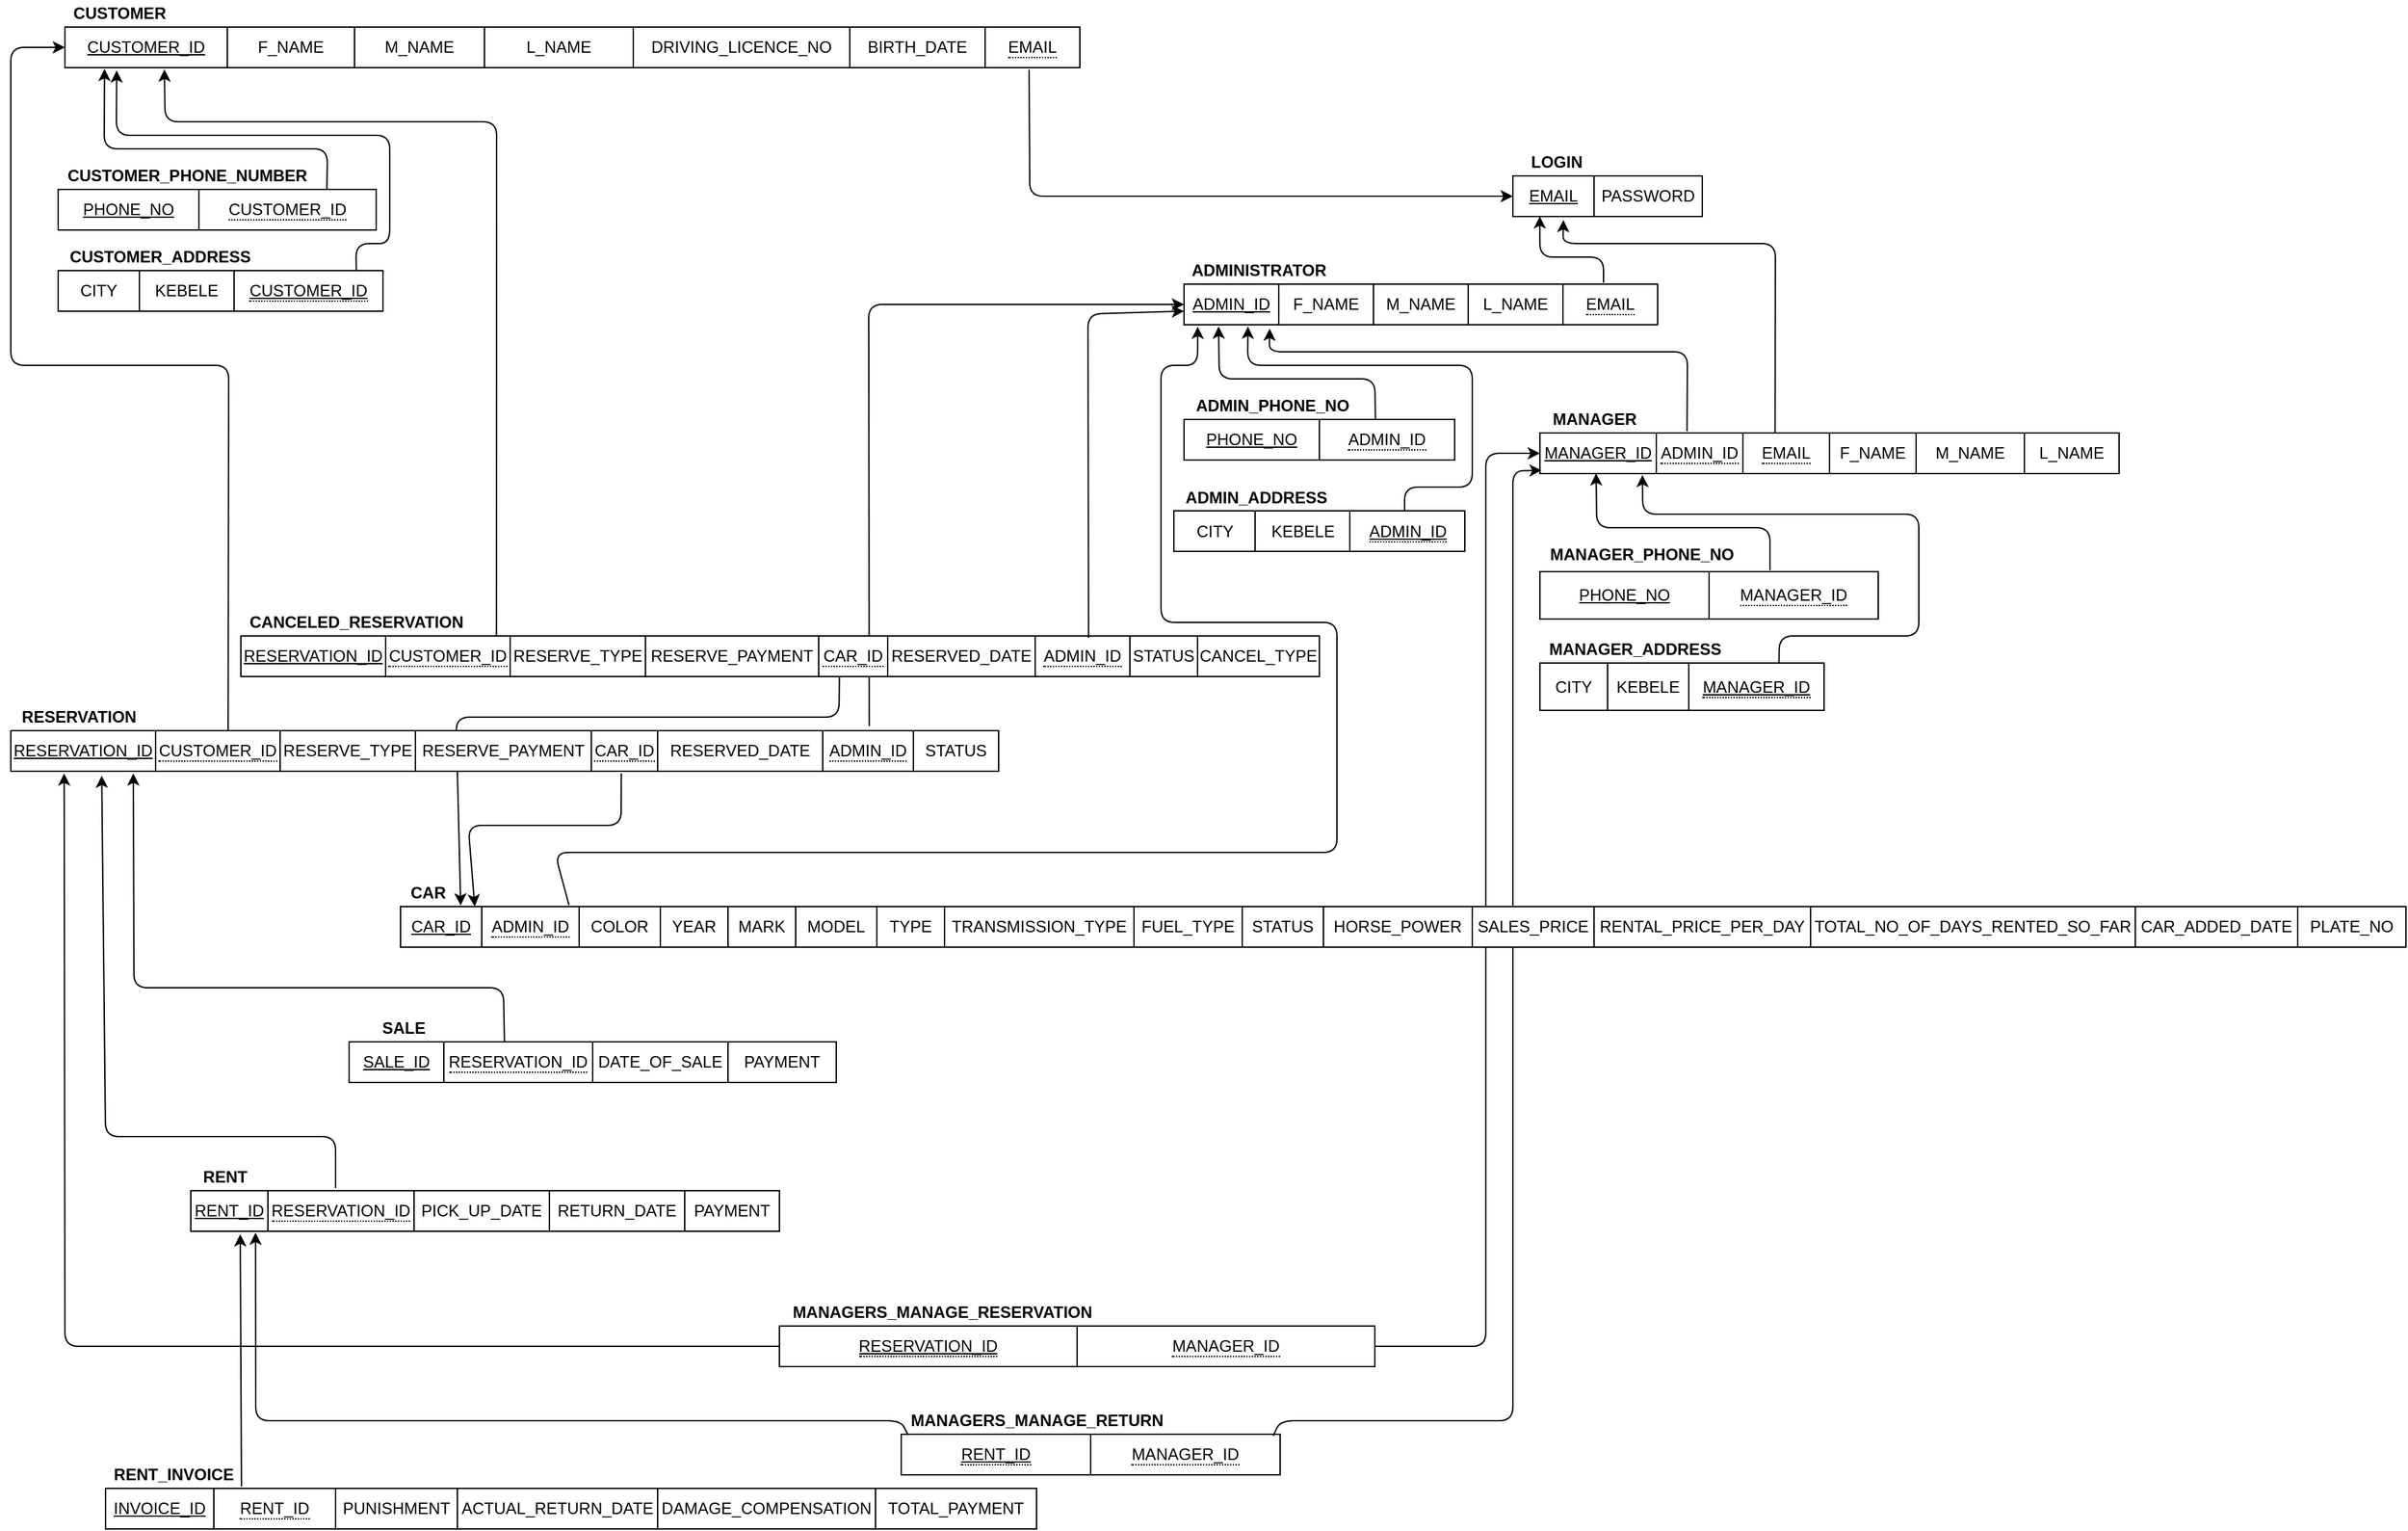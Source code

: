 <mxfile version="13.9.9" type="device"><diagram id="F3ewGoXLc8jeO-mtlpuX" name="Page-1"><mxGraphModel dx="1878" dy="470" grid="1" gridSize="10" guides="1" tooltips="1" connect="1" arrows="1" fold="1" page="1" pageScale="1" pageWidth="850" pageHeight="1100" math="0" shadow="0"><root><mxCell id="0"/><mxCell id="1" parent="0"/><mxCell id="8SKA4kLUU7g8WUAIzSgZ-2" value="" style="shape=table;html=1;whiteSpace=wrap;startSize=0;container=1;collapsible=0;childLayout=tableLayout;" parent="1" vertex="1"><mxGeometry x="-280" y="100" width="750" height="30" as="geometry"/></mxCell><mxCell id="8SKA4kLUU7g8WUAIzSgZ-3" value="" style="shape=partialRectangle;html=1;whiteSpace=wrap;collapsible=0;dropTarget=0;pointerEvents=0;fillColor=none;top=0;left=0;bottom=0;right=0;points=[[0,0.5],[1,0.5]];portConstraint=eastwest;" parent="8SKA4kLUU7g8WUAIzSgZ-2" vertex="1"><mxGeometry width="750" height="30" as="geometry"/></mxCell><mxCell id="8SKA4kLUU7g8WUAIzSgZ-4" value="&lt;u&gt;CUSTOMER_ID&lt;/u&gt;" style="shape=partialRectangle;html=1;whiteSpace=wrap;connectable=0;overflow=hidden;fillColor=none;top=0;left=0;bottom=0;right=0;" parent="8SKA4kLUU7g8WUAIzSgZ-3" vertex="1"><mxGeometry width="120" height="30" as="geometry"/></mxCell><mxCell id="8SKA4kLUU7g8WUAIzSgZ-5" value="F_NAME" style="shape=partialRectangle;html=1;whiteSpace=wrap;connectable=0;overflow=hidden;fillColor=none;top=0;left=0;bottom=0;right=0;" parent="8SKA4kLUU7g8WUAIzSgZ-3" vertex="1"><mxGeometry x="120" width="94" height="30" as="geometry"/></mxCell><mxCell id="8SKA4kLUU7g8WUAIzSgZ-6" value="M_NAME" style="shape=partialRectangle;html=1;whiteSpace=wrap;connectable=0;overflow=hidden;fillColor=none;top=0;left=0;bottom=0;right=0;" parent="8SKA4kLUU7g8WUAIzSgZ-3" vertex="1"><mxGeometry x="214" width="96" height="30" as="geometry"/></mxCell><mxCell id="8SKA4kLUU7g8WUAIzSgZ-7" value="L_NAME" style="shape=partialRectangle;html=1;whiteSpace=wrap;connectable=0;overflow=hidden;fillColor=none;top=0;left=0;bottom=0;right=0;" parent="8SKA4kLUU7g8WUAIzSgZ-3" vertex="1"><mxGeometry x="310" width="110" height="30" as="geometry"/></mxCell><mxCell id="8SKA4kLUU7g8WUAIzSgZ-8" value="DRIVING_LICENCE_NO" style="shape=partialRectangle;html=1;whiteSpace=wrap;connectable=0;overflow=hidden;fillColor=none;top=0;left=0;bottom=0;right=0;" parent="8SKA4kLUU7g8WUAIzSgZ-3" vertex="1"><mxGeometry x="420" width="160" height="30" as="geometry"/></mxCell><mxCell id="8SKA4kLUU7g8WUAIzSgZ-9" value="BIRTH_DATE" style="shape=partialRectangle;html=1;whiteSpace=wrap;connectable=0;overflow=hidden;fillColor=none;top=0;left=0;bottom=0;right=0;" parent="8SKA4kLUU7g8WUAIzSgZ-3" vertex="1"><mxGeometry x="580" width="100" height="30" as="geometry"/></mxCell><mxCell id="8SKA4kLUU7g8WUAIzSgZ-10" value="&lt;div style=&quot;border-bottom: 1px dotted black&quot;&gt;EMAIL&lt;/div&gt;" style="shape=partialRectangle;html=1;whiteSpace=wrap;connectable=0;overflow=hidden;fillColor=none;top=0;left=0;bottom=0;right=0;" parent="8SKA4kLUU7g8WUAIzSgZ-3" vertex="1"><mxGeometry x="680" width="70" height="30" as="geometry"/></mxCell><mxCell id="8SKA4kLUU7g8WUAIzSgZ-12" value="&lt;b&gt;CUSTOMER&lt;/b&gt;" style="text;html=1;align=center;verticalAlign=middle;resizable=0;points=[];autosize=1;" parent="1" vertex="1"><mxGeometry x="-280" y="80" width="80" height="20" as="geometry"/></mxCell><mxCell id="8SKA4kLUU7g8WUAIzSgZ-17" value="&lt;b&gt;CUSTOMER_PHONE_NUMBER&lt;/b&gt;" style="text;html=1;align=center;verticalAlign=middle;resizable=0;points=[];autosize=1;" parent="1" vertex="1"><mxGeometry x="-285" y="200" width="190" height="20" as="geometry"/></mxCell><mxCell id="8SKA4kLUU7g8WUAIzSgZ-22" value="&lt;b&gt;CUSTOMER_ADDRESS&lt;/b&gt;" style="text;html=1;align=center;verticalAlign=middle;resizable=0;points=[];autosize=1;" parent="1" vertex="1"><mxGeometry x="-285" y="260" width="150" height="20" as="geometry"/></mxCell><mxCell id="8SKA4kLUU7g8WUAIzSgZ-30" value="&lt;b&gt;ADMINISTRATOR&lt;/b&gt;" style="text;html=1;align=center;verticalAlign=middle;resizable=0;points=[];autosize=1;" parent="1" vertex="1"><mxGeometry x="547" y="270" width="110" height="20" as="geometry"/></mxCell><mxCell id="8SKA4kLUU7g8WUAIzSgZ-45" value="&lt;b&gt;ADMIN_ADDRESS&lt;/b&gt;" style="text;html=1;align=center;verticalAlign=middle;resizable=0;points=[];autosize=1;" parent="1" vertex="1"><mxGeometry x="539.5" y="437.5" width="120" height="20" as="geometry"/></mxCell><mxCell id="8SKA4kLUU7g8WUAIzSgZ-56" value="&lt;b&gt;CAR&lt;/b&gt;" style="text;html=1;align=center;verticalAlign=middle;resizable=0;points=[];autosize=1;" parent="1" vertex="1"><mxGeometry x="-32" y="730" width="40" height="20" as="geometry"/></mxCell><mxCell id="8SKA4kLUU7g8WUAIzSgZ-69" value="&lt;b&gt;RENT&lt;/b&gt;" style="text;html=1;align=center;verticalAlign=middle;resizable=0;points=[];autosize=1;" parent="1" vertex="1"><mxGeometry x="-187" y="940" width="50" height="20" as="geometry"/></mxCell><mxCell id="8SKA4kLUU7g8WUAIzSgZ-95" value="&lt;b&gt;SALE&lt;/b&gt;" style="text;html=1;align=center;verticalAlign=middle;resizable=0;points=[];autosize=1;" parent="1" vertex="1"><mxGeometry x="-55" y="830" width="50" height="20" as="geometry"/></mxCell><mxCell id="8SKA4kLUU7g8WUAIzSgZ-96" value="" style="shape=table;html=1;whiteSpace=wrap;startSize=0;container=1;collapsible=0;childLayout=tableLayout;" parent="1" vertex="1"><mxGeometry x="790" y="210" width="140" height="30" as="geometry"/></mxCell><mxCell id="8SKA4kLUU7g8WUAIzSgZ-97" value="" style="shape=partialRectangle;html=1;whiteSpace=wrap;collapsible=0;dropTarget=0;pointerEvents=0;fillColor=none;top=0;left=0;bottom=0;right=0;points=[[0,0.5],[1,0.5]];portConstraint=eastwest;" parent="8SKA4kLUU7g8WUAIzSgZ-96" vertex="1"><mxGeometry width="140" height="30" as="geometry"/></mxCell><mxCell id="8SKA4kLUU7g8WUAIzSgZ-101" value="&lt;u&gt;EMAIL&lt;/u&gt;" style="shape=partialRectangle;html=1;whiteSpace=wrap;connectable=0;overflow=hidden;fillColor=none;top=0;left=0;bottom=0;right=0;" parent="8SKA4kLUU7g8WUAIzSgZ-97" vertex="1"><mxGeometry width="60" height="30" as="geometry"/></mxCell><mxCell id="8SKA4kLUU7g8WUAIzSgZ-99" value="PASSWORD" style="shape=partialRectangle;html=1;whiteSpace=wrap;connectable=0;overflow=hidden;fillColor=none;top=0;left=0;bottom=0;right=0;" parent="8SKA4kLUU7g8WUAIzSgZ-97" vertex="1"><mxGeometry x="60" width="80" height="30" as="geometry"/></mxCell><mxCell id="8SKA4kLUU7g8WUAIzSgZ-100" value="&lt;b&gt;LOGIN&lt;/b&gt;" style="text;html=1;align=center;verticalAlign=middle;resizable=0;points=[];autosize=1;" parent="1" vertex="1"><mxGeometry x="797" y="190" width="50" height="20" as="geometry"/></mxCell><mxCell id="8SKA4kLUU7g8WUAIzSgZ-102" value="" style="endArrow=classic;html=1;exitX=0.845;exitY=0.048;exitDx=0;exitDy=0;exitPerimeter=0;entryX=0.039;entryY=1.029;entryDx=0;entryDy=0;entryPerimeter=0;" parent="1" source="8SKA4kLUU7g8WUAIzSgZ-14" target="8SKA4kLUU7g8WUAIzSgZ-3" edge="1"><mxGeometry width="50" height="50" relative="1" as="geometry"><mxPoint x="120" y="390" as="sourcePoint"/><mxPoint x="100" y="120" as="targetPoint"/><Array as="points"><mxPoint x="-86" y="190"/><mxPoint x="-251" y="190"/></Array></mxGeometry></mxCell><mxCell id="8SKA4kLUU7g8WUAIzSgZ-103" value="" style="endArrow=classic;html=1;exitX=0.918;exitY=0.048;exitDx=0;exitDy=0;exitPerimeter=0;entryX=0.051;entryY=1.067;entryDx=0;entryDy=0;entryPerimeter=0;" parent="1" source="8SKA4kLUU7g8WUAIzSgZ-19" target="8SKA4kLUU7g8WUAIzSgZ-3" edge="1"><mxGeometry width="50" height="50" relative="1" as="geometry"><mxPoint x="290" y="390" as="sourcePoint"/><mxPoint x="340" y="340" as="targetPoint"/><Array as="points"><mxPoint x="-65" y="260"/><mxPoint x="-40" y="260"/><mxPoint x="-40" y="180"/><mxPoint x="-242" y="180"/></Array></mxGeometry></mxCell><mxCell id="8SKA4kLUU7g8WUAIzSgZ-104" value="" style="endArrow=classic;html=1;exitX=0.95;exitY=1.052;exitDx=0;exitDy=0;exitPerimeter=0;entryX=0;entryY=0.5;entryDx=0;entryDy=0;" parent="1" source="8SKA4kLUU7g8WUAIzSgZ-3" target="8SKA4kLUU7g8WUAIzSgZ-97" edge="1"><mxGeometry width="50" height="50" relative="1" as="geometry"><mxPoint x="440" y="390" as="sourcePoint"/><mxPoint x="490" y="340" as="targetPoint"/><Array as="points"><mxPoint x="433" y="225"/></Array></mxGeometry></mxCell><mxCell id="8SKA4kLUU7g8WUAIzSgZ-106" value="" style="endArrow=classic;html=1;exitX=0.793;exitY=0.048;exitDx=0;exitDy=0;exitPerimeter=0;entryX=0.135;entryY=1.043;entryDx=0;entryDy=0;entryPerimeter=0;" parent="1" source="8SKA4kLUU7g8WUAIzSgZ-42" target="8SKA4kLUU7g8WUAIzSgZ-24" edge="1"><mxGeometry width="50" height="50" relative="1" as="geometry"><mxPoint x="67" y="450" as="sourcePoint"/><mxPoint x="117" y="400" as="targetPoint"/><Array as="points"><mxPoint x="710" y="440"/><mxPoint x="760" y="440"/><mxPoint x="760" y="350"/><mxPoint x="594" y="350"/></Array></mxGeometry></mxCell><mxCell id="8SKA4kLUU7g8WUAIzSgZ-107" value="" style="endArrow=classic;html=1;entryX=0.142;entryY=0.995;entryDx=0;entryDy=0;entryPerimeter=0;" parent="1" target="8SKA4kLUU7g8WUAIzSgZ-97" edge="1"><mxGeometry width="50" height="50" relative="1" as="geometry"><mxPoint x="857" y="289" as="sourcePoint"/><mxPoint x="327" y="390" as="targetPoint"/><Array as="points"><mxPoint x="857" y="270"/><mxPoint x="810" y="270"/></Array></mxGeometry></mxCell><mxCell id="8SKA4kLUU7g8WUAIzSgZ-111" value="" style="endArrow=classic;html=1;exitX=0.22;exitY=-0.01;exitDx=0;exitDy=0;exitPerimeter=0;entryX=0;entryY=0.5;entryDx=0;entryDy=0;" parent="1" source="8SKA4kLUU7g8WUAIzSgZ-82" target="8SKA4kLUU7g8WUAIzSgZ-3" edge="1"><mxGeometry width="50" height="50" relative="1" as="geometry"><mxPoint x="390" y="570" as="sourcePoint"/><mxPoint x="440" y="520" as="targetPoint"/><Array as="points"><mxPoint x="-159" y="350"/><mxPoint x="-320" y="350"/><mxPoint x="-320" y="115"/></Array></mxGeometry></mxCell><mxCell id="8SKA4kLUU7g8WUAIzSgZ-115" value="" style="endArrow=classic;html=1;entryX=0.037;entryY=-0.001;entryDx=0;entryDy=0;entryPerimeter=0;exitX=0.618;exitY=1.052;exitDx=0;exitDy=0;exitPerimeter=0;" parent="1" source="8SKA4kLUU7g8WUAIzSgZ-82" target="8SKA4kLUU7g8WUAIzSgZ-49" edge="1"><mxGeometry width="50" height="50" relative="1" as="geometry"><mxPoint x="500" y="700" as="sourcePoint"/><mxPoint x="490" y="659" as="targetPoint"/><Array as="points"><mxPoint x="131" y="690"/><mxPoint x="18" y="690"/></Array></mxGeometry></mxCell><mxCell id="8SKA4kLUU7g8WUAIzSgZ-117" value="" style="endArrow=classic;html=1;entryX=0.092;entryY=1.107;entryDx=0;entryDy=0;entryPerimeter=0;" parent="1" target="8SKA4kLUU7g8WUAIzSgZ-82" edge="1"><mxGeometry width="50" height="50" relative="1" as="geometry"><mxPoint x="-80" y="958" as="sourcePoint"/><mxPoint x="570" y="630" as="targetPoint"/><Array as="points"><mxPoint x="-80" y="920"/><mxPoint x="-250" y="920"/></Array></mxGeometry></mxCell><mxCell id="8SKA4kLUU7g8WUAIzSgZ-89" value="&lt;b&gt;RESERVATION&lt;/b&gt;" style="text;html=1;align=center;verticalAlign=middle;resizable=0;points=[];autosize=1;" parent="1" vertex="1"><mxGeometry x="-320" y="600" width="100" height="20" as="geometry"/></mxCell><mxCell id="8SKA4kLUU7g8WUAIzSgZ-125" value="" style="shape=table;html=1;whiteSpace=wrap;startSize=0;container=1;collapsible=0;childLayout=tableLayout;" parent="1" vertex="1"><mxGeometry x="810" y="400" width="428" height="30.0" as="geometry"/></mxCell><mxCell id="8SKA4kLUU7g8WUAIzSgZ-126" value="" style="shape=partialRectangle;html=1;whiteSpace=wrap;collapsible=0;dropTarget=0;pointerEvents=0;fillColor=none;top=0;left=0;bottom=0;right=0;points=[[0,0.5],[1,0.5]];portConstraint=eastwest;" parent="8SKA4kLUU7g8WUAIzSgZ-125" vertex="1"><mxGeometry width="428" height="30" as="geometry"/></mxCell><mxCell id="8SKA4kLUU7g8WUAIzSgZ-127" value="&lt;u&gt;MANAGER_ID&lt;/u&gt;" style="shape=partialRectangle;html=1;whiteSpace=wrap;connectable=0;overflow=hidden;fillColor=none;top=0;left=0;bottom=0;right=0;" parent="8SKA4kLUU7g8WUAIzSgZ-126" vertex="1"><mxGeometry width="86" height="30" as="geometry"/></mxCell><mxCell id="Olhq6-WpEw9L4cwiDhTe-1" value="&lt;div style=&quot;border-bottom: 1px dotted black&quot;&gt;ADMIN_ID&lt;/div&gt;" style="shape=partialRectangle;html=1;whiteSpace=wrap;connectable=0;overflow=hidden;fillColor=none;top=0;left=0;bottom=0;right=0;" parent="8SKA4kLUU7g8WUAIzSgZ-126" vertex="1"><mxGeometry x="86" width="64" height="30" as="geometry"/></mxCell><mxCell id="8SKA4kLUU7g8WUAIzSgZ-151" value="&lt;div style=&quot;border-bottom: 1px dotted black&quot;&gt;EMAIL&lt;/div&gt;" style="shape=partialRectangle;html=1;whiteSpace=wrap;connectable=0;overflow=hidden;fillColor=none;top=0;left=0;bottom=0;right=0;" parent="8SKA4kLUU7g8WUAIzSgZ-126" vertex="1"><mxGeometry x="150" width="64" height="30" as="geometry"/></mxCell><mxCell id="8SKA4kLUU7g8WUAIzSgZ-128" value="F_NAME" style="shape=partialRectangle;html=1;whiteSpace=wrap;connectable=0;overflow=hidden;fillColor=none;top=0;left=0;bottom=0;right=0;" parent="8SKA4kLUU7g8WUAIzSgZ-126" vertex="1"><mxGeometry x="214" width="64" height="30" as="geometry"/></mxCell><mxCell id="8SKA4kLUU7g8WUAIzSgZ-129" value="M_NAME" style="shape=partialRectangle;html=1;whiteSpace=wrap;connectable=0;overflow=hidden;fillColor=none;top=0;left=0;bottom=0;right=0;" parent="8SKA4kLUU7g8WUAIzSgZ-126" vertex="1"><mxGeometry x="278" width="80" height="30" as="geometry"/></mxCell><mxCell id="8SKA4kLUU7g8WUAIzSgZ-130" value="L_NAME" style="shape=partialRectangle;html=1;whiteSpace=wrap;connectable=0;overflow=hidden;fillColor=none;top=0;left=0;bottom=0;right=0;" parent="8SKA4kLUU7g8WUAIzSgZ-126" vertex="1"><mxGeometry x="358" width="70" height="30" as="geometry"/></mxCell><mxCell id="8SKA4kLUU7g8WUAIzSgZ-138" value="" style="endArrow=classic;html=1;exitX=0.707;exitY=-0.019;exitDx=0;exitDy=0;exitPerimeter=0;entryX=0.073;entryY=1.043;entryDx=0;entryDy=0;entryPerimeter=0;" parent="1" source="8SKA4kLUU7g8WUAIzSgZ-134" target="8SKA4kLUU7g8WUAIzSgZ-24" edge="1"><mxGeometry width="50" height="50" relative="1" as="geometry"><mxPoint x="487" y="550" as="sourcePoint"/><mxPoint x="627" y="321" as="targetPoint"/><Array as="points"><mxPoint x="688" y="360"/><mxPoint x="573" y="360"/></Array></mxGeometry></mxCell><mxCell id="8SKA4kLUU7g8WUAIzSgZ-147" value="&lt;b&gt;MANAGER&lt;/b&gt;" style="text;html=1;align=center;verticalAlign=middle;resizable=0;points=[];autosize=1;" parent="1" vertex="1"><mxGeometry x="810" y="380" width="80" height="20" as="geometry"/></mxCell><mxCell id="8SKA4kLUU7g8WUAIzSgZ-148" value="&lt;b&gt;MANAGER_ADDRESS&lt;/b&gt;" style="text;html=1;align=center;verticalAlign=middle;resizable=0;points=[];autosize=1;" parent="1" vertex="1"><mxGeometry x="810" y="550" width="140" height="20" as="geometry"/></mxCell><mxCell id="8SKA4kLUU7g8WUAIzSgZ-149" value="&lt;b&gt;MANAGER_PHONE_NO&lt;/b&gt;" style="text;html=1;align=center;verticalAlign=middle;resizable=0;points=[];autosize=1;" parent="1" vertex="1"><mxGeometry x="810" y="480" width="150" height="20" as="geometry"/></mxCell><mxCell id="8SKA4kLUU7g8WUAIzSgZ-152" value="" style="endArrow=classic;html=1;entryX=0.267;entryY=1.086;entryDx=0;entryDy=0;entryPerimeter=0;exitX=0.406;exitY=0.004;exitDx=0;exitDy=0;exitPerimeter=0;" parent="1" source="8SKA4kLUU7g8WUAIzSgZ-126" target="8SKA4kLUU7g8WUAIzSgZ-97" edge="1"><mxGeometry width="50" height="50" relative="1" as="geometry"><mxPoint x="487" y="570" as="sourcePoint"/><mxPoint x="537" y="520" as="targetPoint"/><Array as="points"><mxPoint x="984" y="260"/><mxPoint x="827" y="260"/></Array></mxGeometry></mxCell><mxCell id="8SKA4kLUU7g8WUAIzSgZ-153" value="" style="endArrow=classic;html=1;entryX=0.177;entryY=1.033;entryDx=0;entryDy=0;entryPerimeter=0;exitX=0.841;exitY=0.055;exitDx=0;exitDy=0;exitPerimeter=0;" parent="1" source="8SKA4kLUU7g8WUAIzSgZ-140" target="8SKA4kLUU7g8WUAIzSgZ-126" edge="1"><mxGeometry width="50" height="50" relative="1" as="geometry"><mxPoint x="487" y="570" as="sourcePoint"/><mxPoint x="537" y="520" as="targetPoint"/><Array as="points"><mxPoint x="987" y="550"/><mxPoint x="1090" y="550"/><mxPoint x="1090" y="460"/><mxPoint x="886" y="460"/></Array></mxGeometry></mxCell><mxCell id="8SKA4kLUU7g8WUAIzSgZ-154" value="" style="endArrow=classic;html=1;exitX=0.68;exitY=-0.029;exitDx=0;exitDy=0;exitPerimeter=0;entryX=0.097;entryY=0.995;entryDx=0;entryDy=0;entryPerimeter=0;" parent="1" source="8SKA4kLUU7g8WUAIzSgZ-144" target="8SKA4kLUU7g8WUAIzSgZ-126" edge="1"><mxGeometry width="50" height="50" relative="1" as="geometry"><mxPoint x="487" y="570" as="sourcePoint"/><mxPoint x="937" y="351" as="targetPoint"/><Array as="points"><mxPoint x="980" y="470"/><mxPoint x="852" y="470"/></Array></mxGeometry></mxCell><mxCell id="8SKA4kLUU7g8WUAIzSgZ-23" value="" style="shape=table;html=1;whiteSpace=wrap;startSize=0;container=1;collapsible=0;childLayout=tableLayout;" parent="1" vertex="1"><mxGeometry x="547" y="290" width="350" height="30" as="geometry"/></mxCell><mxCell id="8SKA4kLUU7g8WUAIzSgZ-24" value="" style="shape=partialRectangle;html=1;whiteSpace=wrap;collapsible=0;dropTarget=0;pointerEvents=0;fillColor=none;top=0;left=0;bottom=0;right=0;points=[[0,0.5],[1,0.5]];portConstraint=eastwest;" parent="8SKA4kLUU7g8WUAIzSgZ-23" vertex="1"><mxGeometry width="350" height="30" as="geometry"/></mxCell><mxCell id="8SKA4kLUU7g8WUAIzSgZ-25" value="&lt;u&gt;ADMIN_ID&lt;/u&gt;" style="shape=partialRectangle;html=1;whiteSpace=wrap;connectable=0;overflow=hidden;fillColor=none;top=0;left=0;bottom=0;right=0;" parent="8SKA4kLUU7g8WUAIzSgZ-24" vertex="1"><mxGeometry width="70" height="30" as="geometry"/></mxCell><mxCell id="8SKA4kLUU7g8WUAIzSgZ-26" value="F_NAME" style="shape=partialRectangle;html=1;whiteSpace=wrap;connectable=0;overflow=hidden;fillColor=none;top=0;left=0;bottom=0;right=0;" parent="8SKA4kLUU7g8WUAIzSgZ-24" vertex="1"><mxGeometry x="70" width="70" height="30" as="geometry"/></mxCell><mxCell id="8SKA4kLUU7g8WUAIzSgZ-27" value="M_NAME" style="shape=partialRectangle;html=1;whiteSpace=wrap;connectable=0;overflow=hidden;fillColor=none;top=0;left=0;bottom=0;right=0;" parent="8SKA4kLUU7g8WUAIzSgZ-24" vertex="1"><mxGeometry x="140" width="70" height="30" as="geometry"/></mxCell><mxCell id="8SKA4kLUU7g8WUAIzSgZ-28" value="L_NAME" style="shape=partialRectangle;html=1;whiteSpace=wrap;connectable=0;overflow=hidden;fillColor=none;top=0;left=0;bottom=0;right=0;" parent="8SKA4kLUU7g8WUAIzSgZ-24" vertex="1"><mxGeometry x="210" width="70" height="30" as="geometry"/></mxCell><mxCell id="8SKA4kLUU7g8WUAIzSgZ-29" value="&lt;div style=&quot;border-bottom: 1px dotted black&quot;&gt;EMAIL&lt;/div&gt;" style="shape=partialRectangle;html=1;whiteSpace=wrap;connectable=0;overflow=hidden;fillColor=none;top=0;left=0;bottom=0;right=0;" parent="8SKA4kLUU7g8WUAIzSgZ-24" vertex="1"><mxGeometry x="280" width="70" height="30" as="geometry"/></mxCell><mxCell id="8SKA4kLUU7g8WUAIzSgZ-150" value="&lt;b&gt;ADMIN_PHONE_NO&lt;/b&gt;" style="text;html=1;align=center;verticalAlign=middle;resizable=0;points=[];autosize=1;" parent="1" vertex="1"><mxGeometry x="547" y="370" width="130" height="20" as="geometry"/></mxCell><mxCell id="8SKA4kLUU7g8WUAIzSgZ-176" value="" style="endArrow=classic;html=1;exitX=0.869;exitY=-0.111;exitDx=0;exitDy=0;exitPerimeter=0;entryX=0;entryY=0.5;entryDx=0;entryDy=0;" parent="1" source="8SKA4kLUU7g8WUAIzSgZ-82" target="8SKA4kLUU7g8WUAIzSgZ-24" edge="1"><mxGeometry width="50" height="50" relative="1" as="geometry"><mxPoint x="930" y="600" as="sourcePoint"/><mxPoint x="980" y="550" as="targetPoint"/><Array as="points"><mxPoint x="314" y="305"/></Array></mxGeometry></mxCell><mxCell id="8SKA4kLUU7g8WUAIzSgZ-180" value="" style="endArrow=classic;html=1;exitX=0.084;exitY=-0.033;exitDx=0;exitDy=0;exitPerimeter=0;entryX=0.029;entryY=1.048;entryDx=0;entryDy=0;entryPerimeter=0;" parent="1" source="8SKA4kLUU7g8WUAIzSgZ-49" target="8SKA4kLUU7g8WUAIzSgZ-24" edge="1"><mxGeometry width="50" height="50" relative="1" as="geometry"><mxPoint x="930" y="600" as="sourcePoint"/><mxPoint x="980" y="550" as="targetPoint"/><Array as="points"><mxPoint x="82" y="710"/><mxPoint x="660" y="710"/><mxPoint x="660" y="540"/><mxPoint x="530" y="540"/><mxPoint x="530" y="350"/><mxPoint x="557" y="350"/></Array></mxGeometry></mxCell><mxCell id="8SKA4kLUU7g8WUAIzSgZ-181" value="" style="shape=table;html=1;whiteSpace=wrap;startSize=0;container=1;collapsible=0;childLayout=tableLayout;" parent="1" vertex="1"><mxGeometry x="248" y="1060" width="440" height="30" as="geometry"/></mxCell><mxCell id="8SKA4kLUU7g8WUAIzSgZ-182" value="" style="shape=partialRectangle;html=1;whiteSpace=wrap;collapsible=0;dropTarget=0;pointerEvents=0;fillColor=none;top=0;left=0;bottom=0;right=0;points=[[0,0.5],[1,0.5]];portConstraint=eastwest;" parent="8SKA4kLUU7g8WUAIzSgZ-181" vertex="1"><mxGeometry width="440" height="30" as="geometry"/></mxCell><mxCell id="8SKA4kLUU7g8WUAIzSgZ-183" value="&lt;div style=&quot;border-bottom: 1px dotted black&quot;&gt;&lt;u&gt;RESERVATION_ID&lt;/u&gt;&lt;/div&gt;" style="shape=partialRectangle;html=1;whiteSpace=wrap;connectable=0;overflow=hidden;fillColor=none;top=0;left=0;bottom=0;right=0;" parent="8SKA4kLUU7g8WUAIzSgZ-182" vertex="1"><mxGeometry width="220" height="30" as="geometry"/></mxCell><mxCell id="8SKA4kLUU7g8WUAIzSgZ-185" value="&lt;div style=&quot;border-bottom: 1px dotted black&quot;&gt;MANAGER_ID&lt;/div&gt;" style="shape=partialRectangle;html=1;whiteSpace=wrap;connectable=0;overflow=hidden;fillColor=none;top=0;left=0;bottom=0;right=0;" parent="8SKA4kLUU7g8WUAIzSgZ-182" vertex="1"><mxGeometry x="220" width="220" height="30" as="geometry"/></mxCell><mxCell id="8SKA4kLUU7g8WUAIzSgZ-188" value="" style="endArrow=classic;html=1;exitX=1;exitY=0.5;exitDx=0;exitDy=0;entryX=0;entryY=0.5;entryDx=0;entryDy=0;" parent="1" source="8SKA4kLUU7g8WUAIzSgZ-182" target="8SKA4kLUU7g8WUAIzSgZ-126" edge="1"><mxGeometry width="50" height="50" relative="1" as="geometry"><mxPoint x="800" y="600" as="sourcePoint"/><mxPoint x="850" y="550" as="targetPoint"/><Array as="points"><mxPoint x="770" y="1075"/><mxPoint x="770" y="415"/></Array></mxGeometry></mxCell><mxCell id="8SKA4kLUU7g8WUAIzSgZ-143" value="" style="shape=table;html=1;whiteSpace=wrap;startSize=0;container=1;collapsible=0;childLayout=tableLayout;" parent="1" vertex="1"><mxGeometry x="810" y="502.5" width="250" height="35" as="geometry"/></mxCell><mxCell id="8SKA4kLUU7g8WUAIzSgZ-144" value="" style="shape=partialRectangle;html=1;whiteSpace=wrap;collapsible=0;dropTarget=0;pointerEvents=0;fillColor=none;top=0;left=0;bottom=0;right=0;points=[[0,0.5],[1,0.5]];portConstraint=eastwest;" parent="8SKA4kLUU7g8WUAIzSgZ-143" vertex="1"><mxGeometry width="250" height="35" as="geometry"/></mxCell><mxCell id="8SKA4kLUU7g8WUAIzSgZ-145" value="&lt;u&gt;PHONE_NO&lt;/u&gt;" style="shape=partialRectangle;html=1;whiteSpace=wrap;connectable=0;overflow=hidden;fillColor=none;top=0;left=0;bottom=0;right=0;" parent="8SKA4kLUU7g8WUAIzSgZ-144" vertex="1"><mxGeometry width="125" height="35" as="geometry"/></mxCell><mxCell id="8SKA4kLUU7g8WUAIzSgZ-146" value="&lt;div style=&quot;border-bottom: 1px dotted black&quot;&gt;MANAGER_ID&lt;/div&gt;" style="shape=partialRectangle;html=1;whiteSpace=wrap;connectable=0;overflow=hidden;fillColor=none;top=0;left=0;bottom=0;right=0;" parent="8SKA4kLUU7g8WUAIzSgZ-144" vertex="1"><mxGeometry x="125" width="125" height="35" as="geometry"/></mxCell><mxCell id="8SKA4kLUU7g8WUAIzSgZ-139" value="" style="shape=table;html=1;whiteSpace=wrap;startSize=0;container=1;collapsible=0;childLayout=tableLayout;" parent="1" vertex="1"><mxGeometry x="810" y="570" width="210" height="35" as="geometry"/></mxCell><mxCell id="8SKA4kLUU7g8WUAIzSgZ-140" value="" style="shape=partialRectangle;html=1;whiteSpace=wrap;collapsible=0;dropTarget=0;pointerEvents=0;fillColor=none;top=0;left=0;bottom=0;right=0;points=[[0,0.5],[1,0.5]];portConstraint=eastwest;" parent="8SKA4kLUU7g8WUAIzSgZ-139" vertex="1"><mxGeometry width="210" height="35" as="geometry"/></mxCell><mxCell id="8SKA4kLUU7g8WUAIzSgZ-141" value="CITY" style="shape=partialRectangle;html=1;whiteSpace=wrap;connectable=0;overflow=hidden;fillColor=none;top=0;left=0;bottom=0;right=0;" parent="8SKA4kLUU7g8WUAIzSgZ-140" vertex="1"><mxGeometry width="50" height="35" as="geometry"/></mxCell><mxCell id="TS5l9WkkTUZJsUHeKNE7-6" value="KEBELE" style="shape=partialRectangle;html=1;whiteSpace=wrap;connectable=0;overflow=hidden;fillColor=none;top=0;left=0;bottom=0;right=0;" parent="8SKA4kLUU7g8WUAIzSgZ-140" vertex="1"><mxGeometry x="50" width="60" height="35" as="geometry"/></mxCell><mxCell id="8SKA4kLUU7g8WUAIzSgZ-142" value="&lt;div style=&quot;border-bottom: 1px dotted black&quot;&gt;&lt;u&gt;MANAGER_ID&lt;/u&gt;&lt;/div&gt;" style="shape=partialRectangle;html=1;whiteSpace=wrap;connectable=0;overflow=hidden;fillColor=none;top=0;left=0;bottom=0;right=0;" parent="8SKA4kLUU7g8WUAIzSgZ-140" vertex="1"><mxGeometry x="110" width="100" height="35" as="geometry"/></mxCell><mxCell id="TS5l9WkkTUZJsUHeKNE7-1" value="&lt;b&gt;MANAGERS_MANAGE_RESERVATION&lt;/b&gt;" style="text;html=1;align=center;verticalAlign=middle;resizable=0;points=[];autosize=1;" parent="1" vertex="1"><mxGeometry x="248" y="1040" width="240" height="20" as="geometry"/></mxCell><mxCell id="8SKA4kLUU7g8WUAIzSgZ-41" value="" style="shape=table;html=1;whiteSpace=wrap;startSize=0;container=1;collapsible=0;childLayout=tableLayout;" parent="1" vertex="1"><mxGeometry x="539.5" y="457.5" width="215" height="30" as="geometry"/></mxCell><mxCell id="8SKA4kLUU7g8WUAIzSgZ-42" value="" style="shape=partialRectangle;html=1;whiteSpace=wrap;collapsible=0;dropTarget=0;pointerEvents=0;fillColor=none;top=0;left=0;bottom=0;right=0;points=[[0,0.5],[1,0.5]];portConstraint=eastwest;" parent="8SKA4kLUU7g8WUAIzSgZ-41" vertex="1"><mxGeometry width="215" height="30" as="geometry"/></mxCell><mxCell id="8SKA4kLUU7g8WUAIzSgZ-43" value="CITY" style="shape=partialRectangle;html=1;whiteSpace=wrap;connectable=0;overflow=hidden;fillColor=none;top=0;left=0;bottom=0;right=0;" parent="8SKA4kLUU7g8WUAIzSgZ-42" vertex="1"><mxGeometry width="60" height="30" as="geometry"/></mxCell><mxCell id="TS5l9WkkTUZJsUHeKNE7-5" value="KEBELE" style="shape=partialRectangle;html=1;whiteSpace=wrap;connectable=0;overflow=hidden;fillColor=none;top=0;left=0;bottom=0;right=0;" parent="8SKA4kLUU7g8WUAIzSgZ-42" vertex="1"><mxGeometry x="60" width="70" height="30" as="geometry"/></mxCell><mxCell id="8SKA4kLUU7g8WUAIzSgZ-44" value="&lt;div style=&quot;border-bottom: 1px dotted black&quot;&gt;&lt;u&gt;ADMIN_ID&lt;/u&gt;&lt;/div&gt;" style="shape=partialRectangle;html=1;whiteSpace=wrap;connectable=0;overflow=hidden;fillColor=none;top=0;left=0;bottom=0;right=0;" parent="8SKA4kLUU7g8WUAIzSgZ-42" vertex="1"><mxGeometry x="130" width="85" height="30" as="geometry"/></mxCell><mxCell id="8SKA4kLUU7g8WUAIzSgZ-133" value="" style="shape=table;html=1;whiteSpace=wrap;startSize=0;container=1;collapsible=0;childLayout=tableLayout;" parent="1" vertex="1"><mxGeometry x="547" y="390" width="200" height="30" as="geometry"/></mxCell><mxCell id="8SKA4kLUU7g8WUAIzSgZ-134" value="" style="shape=partialRectangle;html=1;whiteSpace=wrap;collapsible=0;dropTarget=0;pointerEvents=0;fillColor=none;top=0;left=0;bottom=0;right=0;points=[[0,0.5],[1,0.5]];portConstraint=eastwest;" parent="8SKA4kLUU7g8WUAIzSgZ-133" vertex="1"><mxGeometry width="200" height="30" as="geometry"/></mxCell><mxCell id="8SKA4kLUU7g8WUAIzSgZ-135" value="&lt;u&gt;PHONE_NO&lt;/u&gt;" style="shape=partialRectangle;html=1;whiteSpace=wrap;connectable=0;overflow=hidden;fillColor=none;top=0;left=0;bottom=0;right=0;" parent="8SKA4kLUU7g8WUAIzSgZ-134" vertex="1"><mxGeometry width="100" height="30" as="geometry"/></mxCell><mxCell id="8SKA4kLUU7g8WUAIzSgZ-136" value="&lt;div style=&quot;border-bottom: 1px dotted black&quot;&gt;ADMIN_ID&lt;/div&gt;" style="shape=partialRectangle;html=1;whiteSpace=wrap;connectable=0;overflow=hidden;fillColor=none;top=0;left=0;bottom=0;right=0;" parent="8SKA4kLUU7g8WUAIzSgZ-134" vertex="1"><mxGeometry x="100" width="100" height="30" as="geometry"/></mxCell><mxCell id="8SKA4kLUU7g8WUAIzSgZ-60" value="" style="shape=table;html=1;whiteSpace=wrap;startSize=0;container=1;collapsible=0;childLayout=tableLayout;" parent="1" vertex="1"><mxGeometry x="-187" y="960" width="435" height="30" as="geometry"/></mxCell><mxCell id="8SKA4kLUU7g8WUAIzSgZ-61" value="" style="shape=partialRectangle;html=1;whiteSpace=wrap;collapsible=0;dropTarget=0;pointerEvents=0;fillColor=none;top=0;left=0;bottom=0;right=0;points=[[0,0.5],[1,0.5]];portConstraint=eastwest;" parent="8SKA4kLUU7g8WUAIzSgZ-60" vertex="1"><mxGeometry width="435" height="30" as="geometry"/></mxCell><mxCell id="8SKA4kLUU7g8WUAIzSgZ-62" value="&lt;u&gt;RENT_ID&lt;/u&gt;" style="shape=partialRectangle;html=1;whiteSpace=wrap;connectable=0;overflow=hidden;fillColor=none;top=0;left=0;bottom=0;right=0;" parent="8SKA4kLUU7g8WUAIzSgZ-61" vertex="1"><mxGeometry width="57" height="30" as="geometry"/></mxCell><mxCell id="8SKA4kLUU7g8WUAIzSgZ-63" value="&lt;div style=&quot;border-bottom: 1px dotted black&quot;&gt;RESERVATION_ID&lt;/div&gt;" style="shape=partialRectangle;html=1;whiteSpace=wrap;connectable=0;overflow=hidden;fillColor=none;top=0;left=0;bottom=0;right=0;" parent="8SKA4kLUU7g8WUAIzSgZ-61" vertex="1"><mxGeometry x="57" width="108" height="30" as="geometry"/></mxCell><mxCell id="F67gHIpt8ej1BLOTcXnS-15" value="PICK_UP_DATE" style="shape=partialRectangle;html=1;whiteSpace=wrap;connectable=0;overflow=hidden;fillColor=none;top=0;left=0;bottom=0;right=0;" parent="8SKA4kLUU7g8WUAIzSgZ-61" vertex="1"><mxGeometry x="165" width="100" height="30" as="geometry"/></mxCell><mxCell id="TS5l9WkkTUZJsUHeKNE7-7" value="RETURN_DATE" style="shape=partialRectangle;html=1;whiteSpace=wrap;connectable=0;overflow=hidden;fillColor=none;top=0;left=0;bottom=0;right=0;" parent="8SKA4kLUU7g8WUAIzSgZ-61" vertex="1"><mxGeometry x="265" width="100" height="30" as="geometry"/></mxCell><mxCell id="8SKA4kLUU7g8WUAIzSgZ-169" value="PAYMENT" style="shape=partialRectangle;html=1;whiteSpace=wrap;connectable=0;overflow=hidden;fillColor=none;top=0;left=0;bottom=0;right=0;" parent="8SKA4kLUU7g8WUAIzSgZ-61" vertex="1"><mxGeometry x="365" width="70" height="30" as="geometry"/></mxCell><mxCell id="TS5l9WkkTUZJsUHeKNE7-10" value="" style="endArrow=classic;html=1;entryX=0.124;entryY=1.053;entryDx=0;entryDy=0;entryPerimeter=0;exitX=0.319;exitY=0.027;exitDx=0;exitDy=0;exitPerimeter=0;" parent="1" source="8SKA4kLUU7g8WUAIzSgZ-91" target="8SKA4kLUU7g8WUAIzSgZ-82" edge="1"><mxGeometry width="50" height="50" relative="1" as="geometry"><mxPoint x="630" y="840" as="sourcePoint"/><mxPoint x="680" y="790" as="targetPoint"/><Array as="points"><mxPoint x="44" y="810"/><mxPoint x="-229" y="810"/></Array></mxGeometry></mxCell><mxCell id="8SKA4kLUU7g8WUAIzSgZ-18" value="" style="shape=table;html=1;whiteSpace=wrap;startSize=0;container=1;collapsible=0;childLayout=tableLayout;" parent="1" vertex="1"><mxGeometry x="-285" y="280" width="240" height="30" as="geometry"/></mxCell><mxCell id="8SKA4kLUU7g8WUAIzSgZ-19" value="" style="shape=partialRectangle;html=1;whiteSpace=wrap;collapsible=0;dropTarget=0;pointerEvents=0;fillColor=none;top=0;left=0;bottom=0;right=0;points=[[0,0.5],[1,0.5]];portConstraint=eastwest;" parent="8SKA4kLUU7g8WUAIzSgZ-18" vertex="1"><mxGeometry width="240" height="30" as="geometry"/></mxCell><mxCell id="8SKA4kLUU7g8WUAIzSgZ-20" value="CITY" style="shape=partialRectangle;html=1;whiteSpace=wrap;connectable=0;overflow=hidden;fillColor=none;top=0;left=0;bottom=0;right=0;" parent="8SKA4kLUU7g8WUAIzSgZ-19" vertex="1"><mxGeometry width="60" height="30" as="geometry"/></mxCell><mxCell id="TS5l9WkkTUZJsUHeKNE7-4" value="KEBELE" style="shape=partialRectangle;html=1;whiteSpace=wrap;connectable=0;overflow=hidden;fillColor=none;top=0;left=0;bottom=0;right=0;" parent="8SKA4kLUU7g8WUAIzSgZ-19" vertex="1"><mxGeometry x="60" width="70" height="30" as="geometry"/></mxCell><mxCell id="8SKA4kLUU7g8WUAIzSgZ-21" value="&lt;div style=&quot;border-bottom: 1px dotted black&quot;&gt;&lt;u&gt;CUSTOMER_ID&lt;/u&gt;&lt;/div&gt;" style="shape=partialRectangle;html=1;whiteSpace=wrap;connectable=0;overflow=hidden;fillColor=none;top=0;left=0;bottom=0;right=0;" parent="8SKA4kLUU7g8WUAIzSgZ-19" vertex="1"><mxGeometry x="130" width="110" height="30" as="geometry"/></mxCell><mxCell id="8SKA4kLUU7g8WUAIzSgZ-13" value="" style="shape=table;html=1;whiteSpace=wrap;startSize=0;container=1;collapsible=0;childLayout=tableLayout;" parent="1" vertex="1"><mxGeometry x="-285" y="220" width="235" height="30" as="geometry"/></mxCell><mxCell id="8SKA4kLUU7g8WUAIzSgZ-14" value="" style="shape=partialRectangle;html=1;whiteSpace=wrap;collapsible=0;dropTarget=0;pointerEvents=0;fillColor=none;top=0;left=0;bottom=0;right=0;points=[[0,0.5],[1,0.5]];portConstraint=eastwest;" parent="8SKA4kLUU7g8WUAIzSgZ-13" vertex="1"><mxGeometry width="235" height="30" as="geometry"/></mxCell><mxCell id="8SKA4kLUU7g8WUAIzSgZ-15" value="&lt;u&gt;PHONE_NO&lt;/u&gt;" style="shape=partialRectangle;html=1;whiteSpace=wrap;connectable=0;overflow=hidden;fillColor=none;top=0;left=0;bottom=0;right=0;" parent="8SKA4kLUU7g8WUAIzSgZ-14" vertex="1"><mxGeometry width="104" height="30" as="geometry"/></mxCell><mxCell id="8SKA4kLUU7g8WUAIzSgZ-16" value="&lt;div style=&quot;border-bottom: 1px dotted black&quot;&gt;CUSTOMER_ID&lt;/div&gt;" style="shape=partialRectangle;html=1;whiteSpace=wrap;connectable=0;overflow=hidden;fillColor=none;top=0;left=0;bottom=0;right=0;" parent="8SKA4kLUU7g8WUAIzSgZ-14" vertex="1"><mxGeometry x="104" width="131" height="30" as="geometry"/></mxCell><mxCell id="TS5l9WkkTUZJsUHeKNE7-21" value="&lt;b&gt;RENT_INVOICE&lt;/b&gt;" style="text;html=1;align=center;verticalAlign=middle;resizable=0;points=[];autosize=1;" parent="1" vertex="1"><mxGeometry x="-250" y="1160" width="100" height="20" as="geometry"/></mxCell><mxCell id="TS5l9WkkTUZJsUHeKNE7-28" value="" style="endArrow=classic;html=1;exitX=0.146;exitY=-0.052;exitDx=0;exitDy=0;exitPerimeter=0;entryX=0.084;entryY=1.071;entryDx=0;entryDy=0;entryPerimeter=0;" parent="1" source="TS5l9WkkTUZJsUHeKNE7-15" target="8SKA4kLUU7g8WUAIzSgZ-61" edge="1"><mxGeometry width="50" height="50" relative="1" as="geometry"><mxPoint x="601" y="740" as="sourcePoint"/><mxPoint x="651" y="690" as="targetPoint"/></mxGeometry></mxCell><mxCell id="Olhq6-WpEw9L4cwiDhTe-2" value="" style="endArrow=classic;html=1;exitX=0.254;exitY=-0.043;exitDx=0;exitDy=0;exitPerimeter=0;entryX=0.181;entryY=1.094;entryDx=0;entryDy=0;entryPerimeter=0;" parent="1" source="8SKA4kLUU7g8WUAIzSgZ-126" target="8SKA4kLUU7g8WUAIzSgZ-24" edge="1"><mxGeometry width="50" height="50" relative="1" as="geometry"><mxPoint x="587" y="570" as="sourcePoint"/><mxPoint x="637" y="520" as="targetPoint"/><Array as="points"><mxPoint x="919" y="340"/><mxPoint x="610" y="340"/></Array></mxGeometry></mxCell><mxCell id="F67gHIpt8ej1BLOTcXnS-19" value="" style="endArrow=classic;html=1;entryX=0.054;entryY=1.053;entryDx=0;entryDy=0;entryPerimeter=0;exitX=0;exitY=0.5;exitDx=0;exitDy=0;" parent="1" source="8SKA4kLUU7g8WUAIzSgZ-182" target="8SKA4kLUU7g8WUAIzSgZ-82" edge="1"><mxGeometry width="50" height="50" relative="1" as="geometry"><mxPoint x="144.28" y="1204.86" as="sourcePoint"/><mxPoint x="-42.818" y="751.14" as="targetPoint"/><Array as="points"><mxPoint x="-280" y="1075"/></Array></mxGeometry></mxCell><mxCell id="TS5l9WkkTUZJsUHeKNE7-14" value="" style="shape=table;html=1;whiteSpace=wrap;startSize=0;container=1;collapsible=0;childLayout=tableLayout;" parent="1" vertex="1"><mxGeometry x="-250" y="1180" width="688" height="30.0" as="geometry"/></mxCell><mxCell id="TS5l9WkkTUZJsUHeKNE7-15" value="" style="shape=partialRectangle;html=1;whiteSpace=wrap;collapsible=0;dropTarget=0;pointerEvents=0;fillColor=none;top=0;left=0;bottom=0;right=0;points=[[0,0.5],[1,0.5]];portConstraint=eastwest;" parent="TS5l9WkkTUZJsUHeKNE7-14" vertex="1"><mxGeometry width="688" height="30" as="geometry"/></mxCell><mxCell id="TS5l9WkkTUZJsUHeKNE7-16" value="&lt;u&gt;INVOICE_ID&lt;/u&gt;" style="shape=partialRectangle;html=1;whiteSpace=wrap;connectable=0;overflow=hidden;fillColor=none;top=0;left=0;bottom=0;right=0;" parent="TS5l9WkkTUZJsUHeKNE7-15" vertex="1"><mxGeometry width="80" height="30" as="geometry"/></mxCell><mxCell id="F67gHIpt8ej1BLOTcXnS-32" value="&lt;div style=&quot;border-bottom: 1px dotted black&quot;&gt;RENT_ID&lt;/div&gt;" style="shape=partialRectangle;html=1;whiteSpace=wrap;connectable=0;overflow=hidden;fillColor=none;top=0;left=0;bottom=0;right=0;" parent="TS5l9WkkTUZJsUHeKNE7-15" vertex="1"><mxGeometry x="80" width="90" height="30" as="geometry"/></mxCell><mxCell id="TS5l9WkkTUZJsUHeKNE7-17" value="PUNISHMENT" style="shape=partialRectangle;html=1;whiteSpace=wrap;connectable=0;overflow=hidden;fillColor=none;top=0;left=0;bottom=0;right=0;" parent="TS5l9WkkTUZJsUHeKNE7-15" vertex="1"><mxGeometry x="170" width="90" height="30" as="geometry"/></mxCell><mxCell id="TS5l9WkkTUZJsUHeKNE7-18" value="ACTUAL_RETURN_DATE" style="shape=partialRectangle;html=1;whiteSpace=wrap;connectable=0;overflow=hidden;fillColor=none;top=0;left=0;bottom=0;right=0;" parent="TS5l9WkkTUZJsUHeKNE7-15" vertex="1"><mxGeometry x="260" width="148" height="30" as="geometry"/></mxCell><mxCell id="TS5l9WkkTUZJsUHeKNE7-19" value="DAMAGE_COMPENSATION" style="shape=partialRectangle;html=1;whiteSpace=wrap;connectable=0;overflow=hidden;fillColor=none;top=0;left=0;bottom=0;right=0;" parent="TS5l9WkkTUZJsUHeKNE7-15" vertex="1"><mxGeometry x="408" width="161" height="30" as="geometry"/></mxCell><mxCell id="TS5l9WkkTUZJsUHeKNE7-29" value="TOTAL_PAYMENT" style="shape=partialRectangle;html=1;whiteSpace=wrap;connectable=0;overflow=hidden;fillColor=none;top=0;left=0;bottom=0;right=0;" parent="TS5l9WkkTUZJsUHeKNE7-15" vertex="1"><mxGeometry x="569" width="119" height="30" as="geometry"/></mxCell><mxCell id="8SKA4kLUU7g8WUAIzSgZ-90" value="" style="shape=table;html=1;whiteSpace=wrap;startSize=0;container=1;collapsible=0;childLayout=tableLayout;" parent="1" vertex="1"><mxGeometry x="-70" y="850" width="360" height="30" as="geometry"/></mxCell><mxCell id="8SKA4kLUU7g8WUAIzSgZ-91" value="" style="shape=partialRectangle;html=1;whiteSpace=wrap;collapsible=0;dropTarget=0;pointerEvents=0;fillColor=none;top=0;left=0;bottom=0;right=0;points=[[0,0.5],[1,0.5]];portConstraint=eastwest;" parent="8SKA4kLUU7g8WUAIzSgZ-90" vertex="1"><mxGeometry width="360" height="30" as="geometry"/></mxCell><mxCell id="8SKA4kLUU7g8WUAIzSgZ-92" value="&lt;u&gt;SALE_ID&lt;/u&gt;" style="shape=partialRectangle;html=1;whiteSpace=wrap;connectable=0;overflow=hidden;fillColor=none;top=0;left=0;bottom=0;right=0;" parent="8SKA4kLUU7g8WUAIzSgZ-91" vertex="1"><mxGeometry width="70" height="30" as="geometry"/></mxCell><mxCell id="TS5l9WkkTUZJsUHeKNE7-9" value="&lt;div style=&quot;border-bottom: 1px dotted black&quot;&gt;RESERVATION_ID&lt;/div&gt;" style="shape=partialRectangle;html=1;whiteSpace=wrap;connectable=0;overflow=hidden;fillColor=none;top=0;left=0;bottom=0;right=0;" parent="8SKA4kLUU7g8WUAIzSgZ-91" vertex="1"><mxGeometry x="70" width="110" height="30" as="geometry"/></mxCell><mxCell id="8SKA4kLUU7g8WUAIzSgZ-94" value="DATE_OF_SALE" style="shape=partialRectangle;html=1;whiteSpace=wrap;connectable=0;overflow=hidden;fillColor=none;top=0;left=0;bottom=0;right=0;" parent="8SKA4kLUU7g8WUAIzSgZ-91" vertex="1"><mxGeometry x="180" width="100" height="30" as="geometry"/></mxCell><mxCell id="yOUZK-eRgIVb1y0PYboN-35" value="PAYMENT" style="shape=partialRectangle;html=1;whiteSpace=wrap;connectable=0;overflow=hidden;fillColor=none;top=0;left=0;bottom=0;right=0;" parent="8SKA4kLUU7g8WUAIzSgZ-91" vertex="1"><mxGeometry x="280" width="80" height="30" as="geometry"/></mxCell><mxCell id="yOUZK-eRgIVb1y0PYboN-6" value="" style="shape=table;html=1;whiteSpace=wrap;startSize=0;container=1;collapsible=0;childLayout=tableLayout;" parent="1" vertex="1"><mxGeometry x="338" y="1140" width="280" height="30" as="geometry"/></mxCell><mxCell id="yOUZK-eRgIVb1y0PYboN-7" value="" style="shape=partialRectangle;html=1;whiteSpace=wrap;collapsible=0;dropTarget=0;pointerEvents=0;fillColor=none;top=0;left=0;bottom=0;right=0;points=[[0,0.5],[1,0.5]];portConstraint=eastwest;" parent="yOUZK-eRgIVb1y0PYboN-6" vertex="1"><mxGeometry width="280" height="30" as="geometry"/></mxCell><mxCell id="yOUZK-eRgIVb1y0PYboN-8" value="&lt;div style=&quot;border-bottom: 1px dotted black&quot;&gt;&lt;u&gt;RENT_ID&lt;/u&gt;&lt;/div&gt;" style="shape=partialRectangle;html=1;whiteSpace=wrap;connectable=0;overflow=hidden;fillColor=none;top=0;left=0;bottom=0;right=0;" parent="yOUZK-eRgIVb1y0PYboN-7" vertex="1"><mxGeometry width="140" height="30" as="geometry"/></mxCell><mxCell id="yOUZK-eRgIVb1y0PYboN-9" value="&lt;div style=&quot;border-bottom: 1px dotted black&quot;&gt;MANAGER_ID&lt;br&gt;&lt;/div&gt;" style="shape=partialRectangle;html=1;whiteSpace=wrap;connectable=0;overflow=hidden;fillColor=none;top=0;left=0;bottom=0;right=0;" parent="yOUZK-eRgIVb1y0PYboN-7" vertex="1"><mxGeometry x="140" width="140" height="30" as="geometry"/></mxCell><mxCell id="yOUZK-eRgIVb1y0PYboN-15" value="" style="endArrow=classic;html=1;exitX=0.982;exitY=0.04;exitDx=0;exitDy=0;entryX=0.003;entryY=0.919;entryDx=0;entryDy=0;entryPerimeter=0;exitPerimeter=0;" parent="1" source="yOUZK-eRgIVb1y0PYboN-7" target="8SKA4kLUU7g8WUAIzSgZ-126" edge="1"><mxGeometry width="50" height="50" relative="1" as="geometry"><mxPoint x="-130" y="860" as="sourcePoint"/><mxPoint x="-80" y="810" as="targetPoint"/><Array as="points"><mxPoint x="618" y="1130"/><mxPoint x="790" y="1130"/><mxPoint x="790" y="428"/></Array></mxGeometry></mxCell><mxCell id="yOUZK-eRgIVb1y0PYboN-16" value="" style="endArrow=classic;html=1;exitX=0.018;exitY=0.024;exitDx=0;exitDy=0;entryX=0.11;entryY=1.033;entryDx=0;entryDy=0;entryPerimeter=0;exitPerimeter=0;" parent="1" source="yOUZK-eRgIVb1y0PYboN-7" target="8SKA4kLUU7g8WUAIzSgZ-61" edge="1"><mxGeometry width="50" height="50" relative="1" as="geometry"><mxPoint x="-232" y="870" as="sourcePoint"/><mxPoint x="-182" y="820" as="targetPoint"/><Array as="points"><mxPoint x="338" y="1130"/><mxPoint x="-139" y="1130"/></Array></mxGeometry></mxCell><mxCell id="yOUZK-eRgIVb1y0PYboN-17" value="&lt;b&gt;MANAGERS_MANAGE_RETURN&lt;/b&gt;" style="text;html=1;align=center;verticalAlign=middle;resizable=0;points=[];autosize=1;" parent="1" vertex="1"><mxGeometry x="338" y="1120" width="200" height="20" as="geometry"/></mxCell><mxCell id="yOUZK-eRgIVb1y0PYboN-19" value="" style="shape=table;html=1;whiteSpace=wrap;startSize=0;container=1;collapsible=0;childLayout=tableLayout;" parent="1" vertex="1"><mxGeometry x="-150" y="550" width="797" height="30.0" as="geometry"/></mxCell><mxCell id="yOUZK-eRgIVb1y0PYboN-20" value="" style="shape=partialRectangle;html=1;whiteSpace=wrap;collapsible=0;dropTarget=0;pointerEvents=0;fillColor=none;top=0;left=0;bottom=0;right=0;points=[[0,0.5],[1,0.5]];portConstraint=eastwest;" parent="yOUZK-eRgIVb1y0PYboN-19" vertex="1"><mxGeometry width="797" height="30" as="geometry"/></mxCell><mxCell id="yOUZK-eRgIVb1y0PYboN-21" value="&lt;u&gt;RESERVATION_ID&lt;/u&gt;" style="shape=partialRectangle;html=1;whiteSpace=wrap;connectable=0;overflow=hidden;fillColor=none;top=0;left=0;bottom=0;right=0;" parent="yOUZK-eRgIVb1y0PYboN-20" vertex="1"><mxGeometry width="107" height="30" as="geometry"/></mxCell><mxCell id="yOUZK-eRgIVb1y0PYboN-22" value="&lt;div style=&quot;border-bottom: 1px dotted black&quot;&gt;CUSTOMER_ID&lt;/div&gt;" style="shape=partialRectangle;html=1;whiteSpace=wrap;connectable=0;overflow=hidden;fillColor=none;top=0;left=0;bottom=0;right=0;" parent="yOUZK-eRgIVb1y0PYboN-20" vertex="1"><mxGeometry x="107" width="92" height="30" as="geometry"/></mxCell><mxCell id="yOUZK-eRgIVb1y0PYboN-23" value="RESERVE_TYPE" style="shape=partialRectangle;html=1;whiteSpace=wrap;connectable=0;overflow=hidden;fillColor=none;top=0;left=0;bottom=0;right=0;" parent="yOUZK-eRgIVb1y0PYboN-20" vertex="1"><mxGeometry x="199" width="100" height="30" as="geometry"/></mxCell><mxCell id="yOUZK-eRgIVb1y0PYboN-24" value="RESERVE_PAYMENT" style="shape=partialRectangle;html=1;whiteSpace=wrap;connectable=0;overflow=hidden;fillColor=none;top=0;left=0;bottom=0;right=0;" parent="yOUZK-eRgIVb1y0PYboN-20" vertex="1"><mxGeometry x="299" width="128" height="30" as="geometry"/></mxCell><mxCell id="yOUZK-eRgIVb1y0PYboN-25" value="&lt;div style=&quot;border-bottom: 1px dotted black&quot;&gt;CAR_ID&lt;/div&gt;" style="shape=partialRectangle;html=1;whiteSpace=wrap;connectable=0;overflow=hidden;fillColor=none;top=0;left=0;bottom=0;right=0;" parent="yOUZK-eRgIVb1y0PYboN-20" vertex="1"><mxGeometry x="427" width="51" height="30" as="geometry"/></mxCell><mxCell id="yOUZK-eRgIVb1y0PYboN-26" value="RESERVED_DATE" style="shape=partialRectangle;html=1;whiteSpace=wrap;connectable=0;overflow=hidden;fillColor=none;top=0;left=0;bottom=0;right=0;" parent="yOUZK-eRgIVb1y0PYboN-20" vertex="1"><mxGeometry x="478" width="109" height="30" as="geometry"/></mxCell><mxCell id="yOUZK-eRgIVb1y0PYboN-27" value="&lt;div style=&quot;border-bottom: 1px dotted black&quot;&gt;ADMIN_ID&lt;/div&gt;" style="shape=partialRectangle;html=1;whiteSpace=wrap;connectable=0;overflow=hidden;fillColor=none;top=0;left=0;bottom=0;right=0;" parent="yOUZK-eRgIVb1y0PYboN-20" vertex="1"><mxGeometry x="587" width="70" height="30" as="geometry"/></mxCell><mxCell id="yOUZK-eRgIVb1y0PYboN-28" value="STATUS" style="shape=partialRectangle;html=1;whiteSpace=wrap;connectable=0;overflow=hidden;fillColor=none;top=0;left=0;bottom=0;right=0;" parent="yOUZK-eRgIVb1y0PYboN-20" vertex="1"><mxGeometry x="657" width="50" height="30" as="geometry"/></mxCell><mxCell id="yOUZK-eRgIVb1y0PYboN-34" value="CANCEL_TYPE" style="shape=partialRectangle;html=1;whiteSpace=wrap;connectable=0;overflow=hidden;fillColor=none;top=0;left=0;bottom=0;right=0;" parent="yOUZK-eRgIVb1y0PYboN-20" vertex="1"><mxGeometry x="707" width="90" height="30" as="geometry"/></mxCell><mxCell id="yOUZK-eRgIVb1y0PYboN-29" value="" style="endArrow=classic;html=1;exitX=0.237;exitY=-0.007;exitDx=0;exitDy=0;exitPerimeter=0;entryX=0.098;entryY=1.043;entryDx=0;entryDy=0;entryPerimeter=0;" parent="1" source="yOUZK-eRgIVb1y0PYboN-20" target="8SKA4kLUU7g8WUAIzSgZ-3" edge="1"><mxGeometry width="50" height="50" relative="1" as="geometry"><mxPoint x="370" y="850" as="sourcePoint"/><mxPoint x="420" y="800" as="targetPoint"/><Array as="points"><mxPoint x="39" y="170"/><mxPoint x="-206" y="170"/></Array></mxGeometry></mxCell><mxCell id="yOUZK-eRgIVb1y0PYboN-30" value="" style="endArrow=classic;html=1;exitX=0.786;exitY=0.047;exitDx=0;exitDy=0;exitPerimeter=0;" parent="1" source="yOUZK-eRgIVb1y0PYboN-20" target="8SKA4kLUU7g8WUAIzSgZ-24" edge="1"><mxGeometry width="50" height="50" relative="1" as="geometry"><mxPoint x="400" y="530" as="sourcePoint"/><mxPoint x="450" y="480" as="targetPoint"/><Array as="points"><mxPoint x="476" y="312"/></Array></mxGeometry></mxCell><mxCell id="yOUZK-eRgIVb1y0PYboN-32" value="&lt;b&gt;CANCELED_RESERVATION&lt;/b&gt;" style="text;html=1;align=center;verticalAlign=middle;resizable=0;points=[];autosize=1;" parent="1" vertex="1"><mxGeometry x="-150" y="530" width="170" height="20" as="geometry"/></mxCell><mxCell id="8SKA4kLUU7g8WUAIzSgZ-48" value="" style="shape=table;html=1;whiteSpace=wrap;startSize=0;container=1;collapsible=0;childLayout=tableLayout;" parent="1" vertex="1"><mxGeometry x="-32" y="750" width="1482.0" height="30.0" as="geometry"/></mxCell><mxCell id="8SKA4kLUU7g8WUAIzSgZ-49" value="" style="shape=partialRectangle;html=1;whiteSpace=wrap;collapsible=0;dropTarget=0;pointerEvents=0;fillColor=none;top=0;left=0;bottom=0;right=0;points=[[0,0.5],[1,0.5]];portConstraint=eastwest;" parent="8SKA4kLUU7g8WUAIzSgZ-48" vertex="1"><mxGeometry width="1482.0" height="30" as="geometry"/></mxCell><mxCell id="8SKA4kLUU7g8WUAIzSgZ-50" value="&lt;u&gt;CAR_ID&lt;/u&gt;" style="shape=partialRectangle;html=1;whiteSpace=wrap;connectable=0;overflow=hidden;fillColor=none;top=0;left=0;bottom=0;right=0;" parent="8SKA4kLUU7g8WUAIzSgZ-49" vertex="1"><mxGeometry width="60" height="30" as="geometry"/></mxCell><mxCell id="8SKA4kLUU7g8WUAIzSgZ-178" value="&lt;div style=&quot;border-bottom: 1px dotted black&quot;&gt;ADMIN_ID&lt;/div&gt;" style="shape=partialRectangle;html=1;whiteSpace=wrap;connectable=0;overflow=hidden;fillColor=none;top=0;left=0;bottom=0;right=0;" parent="8SKA4kLUU7g8WUAIzSgZ-49" vertex="1"><mxGeometry x="60" width="72" height="30" as="geometry"/></mxCell><mxCell id="8SKA4kLUU7g8WUAIzSgZ-51" value="COLOR" style="shape=partialRectangle;html=1;whiteSpace=wrap;connectable=0;overflow=hidden;fillColor=none;top=0;left=0;bottom=0;right=0;" parent="8SKA4kLUU7g8WUAIzSgZ-49" vertex="1"><mxGeometry x="132" width="60" height="30" as="geometry"/></mxCell><mxCell id="8SKA4kLUU7g8WUAIzSgZ-52" value="YEAR" style="shape=partialRectangle;html=1;whiteSpace=wrap;connectable=0;overflow=hidden;fillColor=none;top=0;left=0;bottom=0;right=0;" parent="8SKA4kLUU7g8WUAIzSgZ-49" vertex="1"><mxGeometry x="192" width="50" height="30" as="geometry"/></mxCell><mxCell id="8SKA4kLUU7g8WUAIzSgZ-53" value="MARK" style="shape=partialRectangle;html=1;whiteSpace=wrap;connectable=0;overflow=hidden;fillColor=none;top=0;left=0;bottom=0;right=0;" parent="8SKA4kLUU7g8WUAIzSgZ-49" vertex="1"><mxGeometry x="242" width="50" height="30" as="geometry"/></mxCell><mxCell id="8SKA4kLUU7g8WUAIzSgZ-54" value="MODEL" style="shape=partialRectangle;html=1;whiteSpace=wrap;connectable=0;overflow=hidden;fillColor=none;top=0;left=0;bottom=0;right=0;" parent="8SKA4kLUU7g8WUAIzSgZ-49" vertex="1"><mxGeometry x="292" width="60" height="30" as="geometry"/></mxCell><mxCell id="8SKA4kLUU7g8WUAIzSgZ-55" value="TYPE" style="shape=partialRectangle;html=1;whiteSpace=wrap;connectable=0;overflow=hidden;fillColor=none;top=0;left=0;bottom=0;right=0;" parent="8SKA4kLUU7g8WUAIzSgZ-49" vertex="1"><mxGeometry x="352" width="50" height="30" as="geometry"/></mxCell><mxCell id="8SKA4kLUU7g8WUAIzSgZ-57" value="TRANSMISSION_TYPE" style="shape=partialRectangle;html=1;whiteSpace=wrap;connectable=0;overflow=hidden;fillColor=none;top=0;left=0;bottom=0;right=0;" parent="8SKA4kLUU7g8WUAIzSgZ-49" vertex="1"><mxGeometry x="402" width="140" height="30" as="geometry"/></mxCell><mxCell id="8SKA4kLUU7g8WUAIzSgZ-161" value="FUEL_TYPE" style="shape=partialRectangle;html=1;whiteSpace=wrap;connectable=0;overflow=hidden;fillColor=none;top=0;left=0;bottom=0;right=0;" parent="8SKA4kLUU7g8WUAIzSgZ-49" vertex="1"><mxGeometry x="542" width="80" height="30" as="geometry"/></mxCell><mxCell id="8SKA4kLUU7g8WUAIzSgZ-162" value="STATUS" style="shape=partialRectangle;html=1;whiteSpace=wrap;connectable=0;overflow=hidden;fillColor=none;top=0;left=0;bottom=0;right=0;" parent="8SKA4kLUU7g8WUAIzSgZ-49" vertex="1"><mxGeometry x="622" width="60" height="30" as="geometry"/></mxCell><mxCell id="8SKA4kLUU7g8WUAIzSgZ-165" value="HORSE_POWER" style="shape=partialRectangle;html=1;whiteSpace=wrap;connectable=0;overflow=hidden;fillColor=none;top=0;left=0;bottom=0;right=0;" parent="8SKA4kLUU7g8WUAIzSgZ-49" vertex="1"><mxGeometry x="682" width="110" height="30" as="geometry"/></mxCell><mxCell id="8SKA4kLUU7g8WUAIzSgZ-163" value="SALES_PRICE" style="shape=partialRectangle;html=1;whiteSpace=wrap;connectable=0;overflow=hidden;fillColor=none;top=0;left=0;bottom=0;right=0;" parent="8SKA4kLUU7g8WUAIzSgZ-49" vertex="1"><mxGeometry x="792" width="90" height="30" as="geometry"/></mxCell><mxCell id="8SKA4kLUU7g8WUAIzSgZ-164" value="RENTAL_PRICE_PER_DAY" style="shape=partialRectangle;html=1;whiteSpace=wrap;connectable=0;overflow=hidden;fillColor=none;top=0;left=0;bottom=0;right=0;" parent="8SKA4kLUU7g8WUAIzSgZ-49" vertex="1"><mxGeometry x="882" width="160" height="30" as="geometry"/></mxCell><mxCell id="8SKA4kLUU7g8WUAIzSgZ-167" value="TOTAL_NO_OF_DAYS_RENTED_SO_FAR" style="shape=partialRectangle;html=1;whiteSpace=wrap;connectable=0;overflow=hidden;fillColor=none;top=0;left=0;bottom=0;right=0;" parent="8SKA4kLUU7g8WUAIzSgZ-49" vertex="1"><mxGeometry x="1042" width="240" height="30" as="geometry"/></mxCell><mxCell id="mUAYY9B-XqCL3fb_mD9Z-1" value="CAR_ADDED_DATE" style="shape=partialRectangle;html=1;whiteSpace=wrap;connectable=0;overflow=hidden;fillColor=none;top=0;left=0;bottom=0;right=0;" vertex="1" parent="8SKA4kLUU7g8WUAIzSgZ-49"><mxGeometry x="1282" width="120" height="30" as="geometry"/></mxCell><mxCell id="yOUZK-eRgIVb1y0PYboN-33" value="PLATE_NO" style="shape=partialRectangle;html=1;whiteSpace=wrap;connectable=0;overflow=hidden;fillColor=none;top=0;left=0;bottom=0;right=0;" parent="8SKA4kLUU7g8WUAIzSgZ-49" vertex="1"><mxGeometry x="1402" width="80" height="30" as="geometry"/></mxCell><mxCell id="O12IrPXziUipZGUbcr_q-1" value="" style="endArrow=classic;html=1;exitX=0.555;exitY=1.013;exitDx=0;exitDy=0;exitPerimeter=0;entryX=0.03;entryY=-0.027;entryDx=0;entryDy=0;entryPerimeter=0;" parent="1" source="yOUZK-eRgIVb1y0PYboN-20" target="8SKA4kLUU7g8WUAIzSgZ-49" edge="1"><mxGeometry width="50" height="50" relative="1" as="geometry"><mxPoint x="30" y="730" as="sourcePoint"/><mxPoint x="80" y="680" as="targetPoint"/><Array as="points"><mxPoint x="292" y="610"/><mxPoint x="9" y="610"/></Array></mxGeometry></mxCell><mxCell id="8SKA4kLUU7g8WUAIzSgZ-81" value="" style="shape=table;html=1;whiteSpace=wrap;startSize=0;container=1;collapsible=0;childLayout=tableLayout;" parent="1" vertex="1"><mxGeometry x="-320" y="620" width="730" height="30.0" as="geometry"/></mxCell><mxCell id="8SKA4kLUU7g8WUAIzSgZ-82" value="" style="shape=partialRectangle;html=1;whiteSpace=wrap;collapsible=0;dropTarget=0;pointerEvents=0;fillColor=none;top=0;left=0;bottom=0;right=0;points=[[0,0.5],[1,0.5]];portConstraint=eastwest;" parent="8SKA4kLUU7g8WUAIzSgZ-81" vertex="1"><mxGeometry width="730" height="30" as="geometry"/></mxCell><mxCell id="8SKA4kLUU7g8WUAIzSgZ-83" value="&lt;u&gt;RESERVATION_ID&lt;/u&gt;" style="shape=partialRectangle;html=1;whiteSpace=wrap;connectable=0;overflow=hidden;fillColor=none;top=0;left=0;bottom=0;right=0;" parent="8SKA4kLUU7g8WUAIzSgZ-82" vertex="1"><mxGeometry width="107" height="30" as="geometry"/></mxCell><mxCell id="8SKA4kLUU7g8WUAIzSgZ-84" value="&lt;div style=&quot;border-bottom: 1px dotted black&quot;&gt;CUSTOMER_ID&lt;/div&gt;" style="shape=partialRectangle;html=1;whiteSpace=wrap;connectable=0;overflow=hidden;fillColor=none;top=0;left=0;bottom=0;right=0;" parent="8SKA4kLUU7g8WUAIzSgZ-82" vertex="1"><mxGeometry x="107" width="92" height="30" as="geometry"/></mxCell><mxCell id="TS5l9WkkTUZJsUHeKNE7-8" value="RESERVE_TYPE" style="shape=partialRectangle;html=1;whiteSpace=wrap;connectable=0;overflow=hidden;fillColor=none;top=0;left=0;bottom=0;right=0;" parent="8SKA4kLUU7g8WUAIzSgZ-82" vertex="1"><mxGeometry x="199" width="100" height="30" as="geometry"/></mxCell><mxCell id="Olhq6-WpEw9L4cwiDhTe-7" value="RESERVE_PAYMENT" style="shape=partialRectangle;html=1;whiteSpace=wrap;connectable=0;overflow=hidden;fillColor=none;top=0;left=0;bottom=0;right=0;" parent="8SKA4kLUU7g8WUAIzSgZ-82" vertex="1"><mxGeometry x="299" width="130" height="30" as="geometry"/></mxCell><mxCell id="8SKA4kLUU7g8WUAIzSgZ-113" value="&lt;div style=&quot;border-bottom: 1px dotted black&quot;&gt;CAR_ID&lt;/div&gt;" style="shape=partialRectangle;html=1;whiteSpace=wrap;connectable=0;overflow=hidden;fillColor=none;top=0;left=0;bottom=0;right=0;" parent="8SKA4kLUU7g8WUAIzSgZ-82" vertex="1"><mxGeometry x="429" width="49" height="30" as="geometry"/></mxCell><mxCell id="F67gHIpt8ej1BLOTcXnS-33" value="RESERVED_DATE" style="shape=partialRectangle;html=1;whiteSpace=wrap;connectable=0;overflow=hidden;fillColor=none;top=0;left=0;bottom=0;right=0;" parent="8SKA4kLUU7g8WUAIzSgZ-82" vertex="1"><mxGeometry x="478" width="122" height="30" as="geometry"/></mxCell><mxCell id="8SKA4kLUU7g8WUAIzSgZ-173" value="&lt;div style=&quot;border-bottom: 1px dotted black&quot;&gt;ADMIN_ID&lt;/div&gt;" style="shape=partialRectangle;html=1;whiteSpace=wrap;connectable=0;overflow=hidden;fillColor=none;top=0;left=0;bottom=0;right=0;" parent="8SKA4kLUU7g8WUAIzSgZ-82" vertex="1"><mxGeometry x="600" width="67" height="30" as="geometry"/></mxCell><mxCell id="zOBGvG2e67ESe0oxWoBb-1" value="STATUS" style="shape=partialRectangle;html=1;whiteSpace=wrap;connectable=0;overflow=hidden;fillColor=none;top=0;left=0;bottom=0;right=0;" parent="8SKA4kLUU7g8WUAIzSgZ-82" vertex="1"><mxGeometry x="667" width="63" height="30" as="geometry"/></mxCell></root></mxGraphModel></diagram></mxfile>